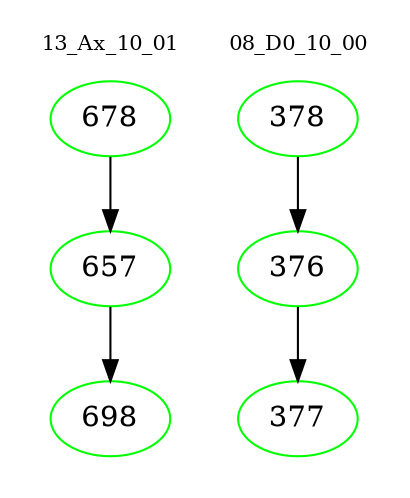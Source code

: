 digraph{
subgraph cluster_0 {
color = white
label = "13_Ax_10_01";
fontsize=10;
T0_678 [label="678", color="green"]
T0_678 -> T0_657 [color="black"]
T0_657 [label="657", color="green"]
T0_657 -> T0_698 [color="black"]
T0_698 [label="698", color="green"]
}
subgraph cluster_1 {
color = white
label = "08_D0_10_00";
fontsize=10;
T1_378 [label="378", color="green"]
T1_378 -> T1_376 [color="black"]
T1_376 [label="376", color="green"]
T1_376 -> T1_377 [color="black"]
T1_377 [label="377", color="green"]
}
}
